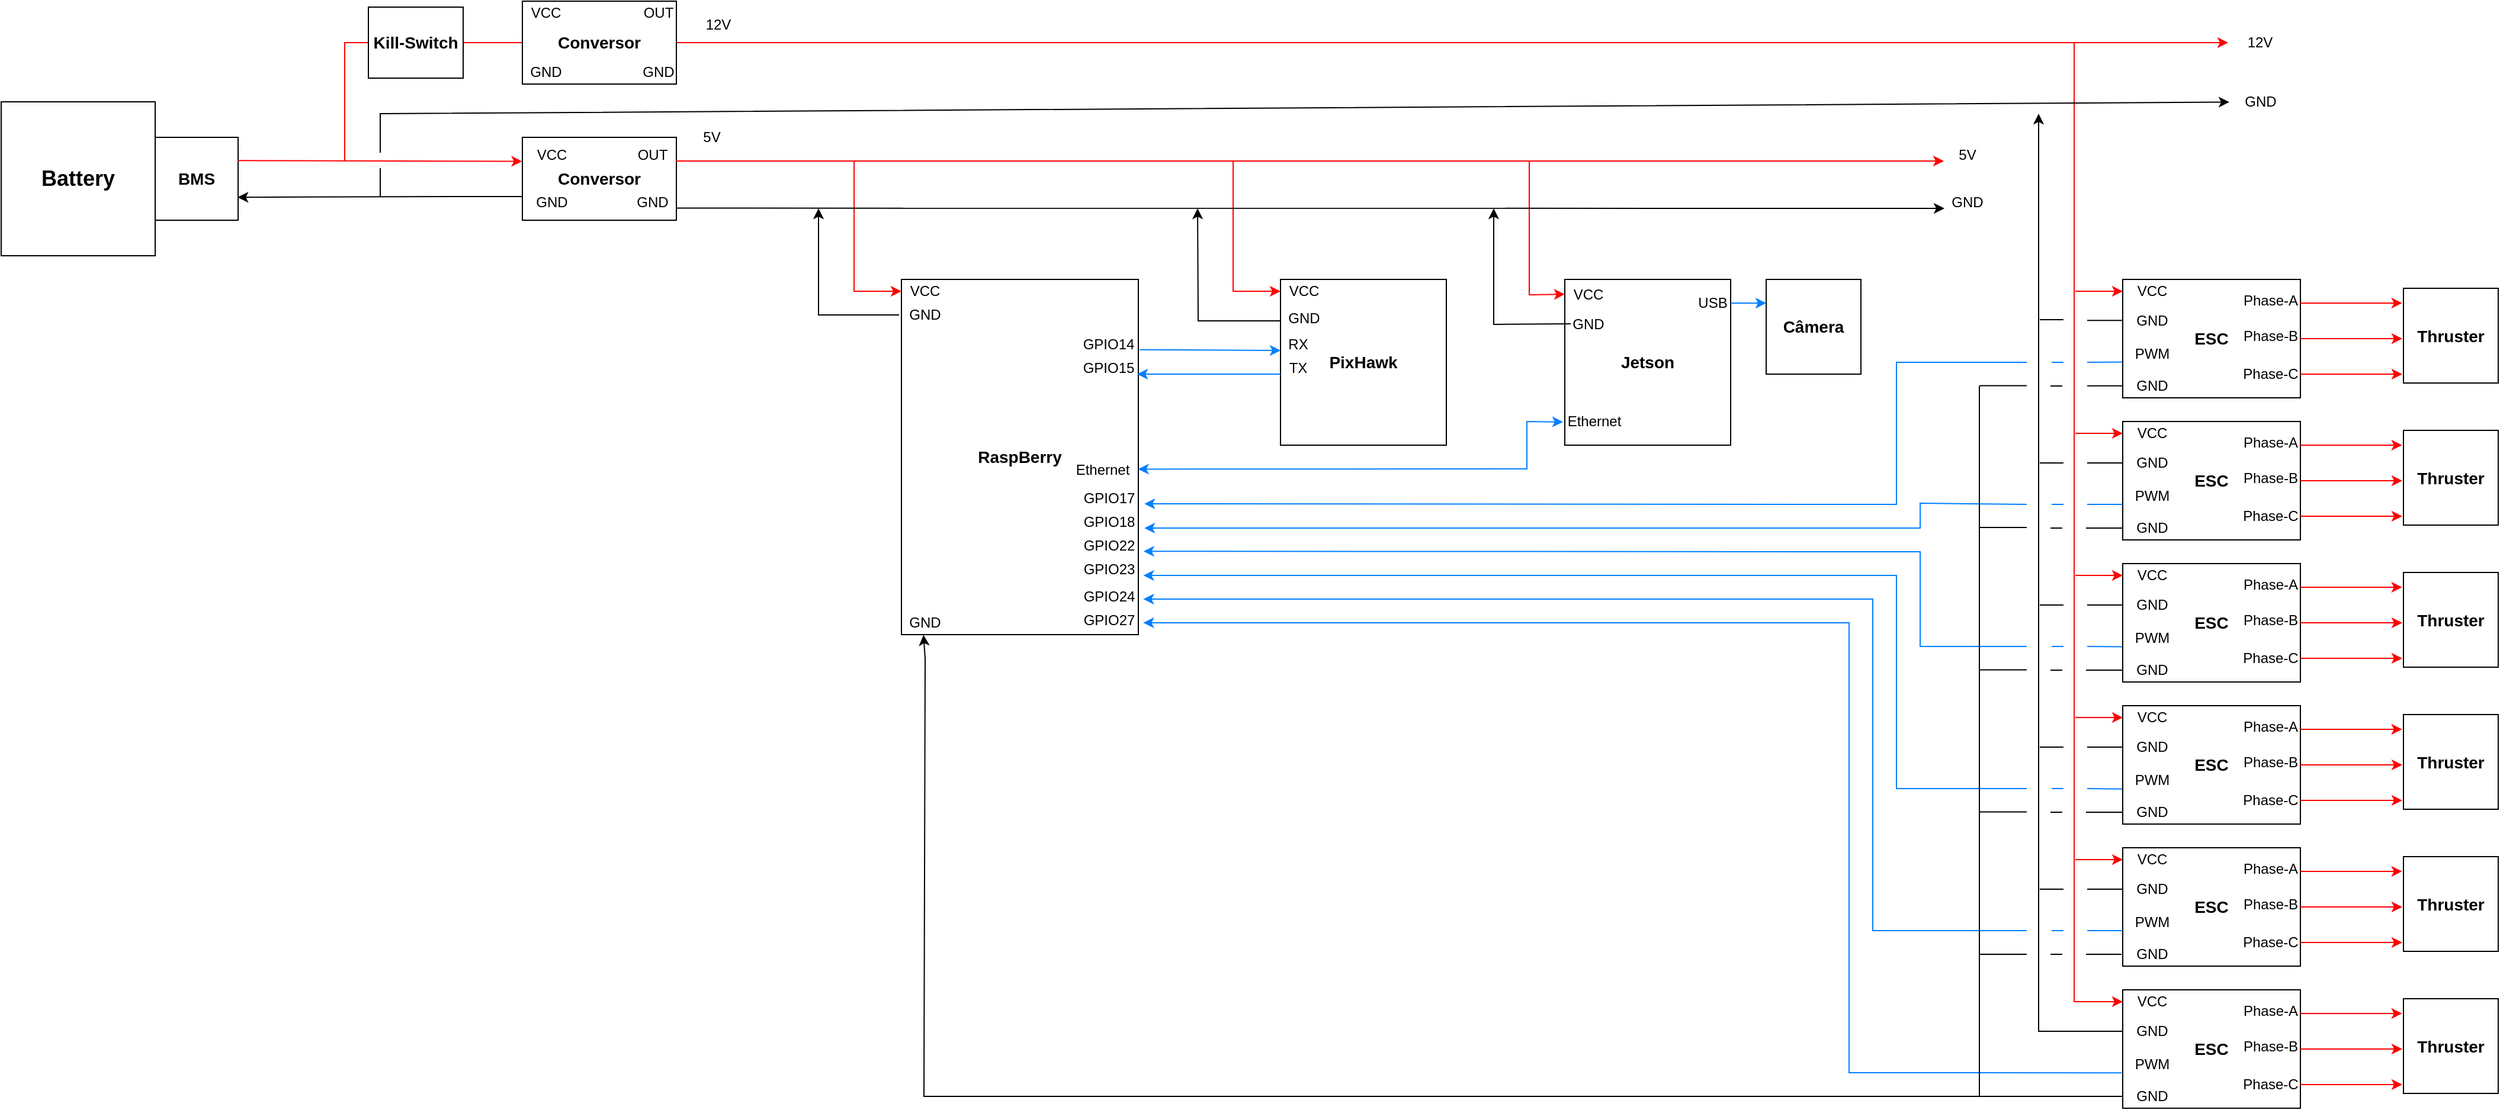 <mxfile version="24.8.6">
  <diagram name="Página-1" id="LYmqS1A7LS2Q03RN1bD8">
    <mxGraphModel dx="1831" dy="807" grid="1" gridSize="10" guides="1" tooltips="1" connect="1" arrows="1" fold="1" page="1" pageScale="1" pageWidth="827" pageHeight="1169" math="0" shadow="0">
      <root>
        <mxCell id="0" />
        <mxCell id="1" parent="0" />
        <mxCell id="K2BF5qZL_mA2AORwVQ5u-1" value="&lt;b&gt;&lt;font style=&quot;font-size: 18px;&quot;&gt;Battery&lt;/font&gt;&lt;/b&gt;" style="whiteSpace=wrap;html=1;aspect=fixed;" parent="1" vertex="1">
          <mxGeometry y="190" width="130" height="130" as="geometry" />
        </mxCell>
        <mxCell id="K2BF5qZL_mA2AORwVQ5u-2" value="&lt;b&gt;&lt;font style=&quot;font-size: 14px;&quot;&gt;BMS&lt;/font&gt;&lt;/b&gt;" style="whiteSpace=wrap;html=1;aspect=fixed;" parent="1" vertex="1">
          <mxGeometry x="130" y="220" width="70" height="70" as="geometry" />
        </mxCell>
        <mxCell id="K2BF5qZL_mA2AORwVQ5u-12" style="edgeStyle=orthogonalEdgeStyle;rounded=0;orthogonalLoop=1;jettySize=auto;html=1;exitX=0;exitY=0.75;exitDx=0;exitDy=0;entryX=0.994;entryY=0.723;entryDx=0;entryDy=0;entryPerimeter=0;" parent="1" source="K2BF5qZL_mA2AORwVQ5u-10" target="K2BF5qZL_mA2AORwVQ5u-2" edge="1">
          <mxGeometry relative="1" as="geometry">
            <Array as="points">
              <mxPoint x="440" y="270" />
              <mxPoint x="385" y="270" />
            </Array>
          </mxGeometry>
        </mxCell>
        <mxCell id="K2BF5qZL_mA2AORwVQ5u-10" value="" style="rounded=0;whiteSpace=wrap;html=1;" parent="1" vertex="1">
          <mxGeometry x="440" y="220" width="130" height="70" as="geometry" />
        </mxCell>
        <mxCell id="K2BF5qZL_mA2AORwVQ5u-13" value="VCC" style="text;html=1;align=center;verticalAlign=middle;whiteSpace=wrap;rounded=0;" parent="1" vertex="1">
          <mxGeometry x="450" y="230" width="30" height="10" as="geometry" />
        </mxCell>
        <mxCell id="K2BF5qZL_mA2AORwVQ5u-14" value="GND" style="text;html=1;align=center;verticalAlign=middle;whiteSpace=wrap;rounded=0;" parent="1" vertex="1">
          <mxGeometry x="450" y="270" width="30" height="10" as="geometry" />
        </mxCell>
        <mxCell id="K2BF5qZL_mA2AORwVQ5u-15" value="OUT" style="text;html=1;align=center;verticalAlign=middle;whiteSpace=wrap;rounded=0;" parent="1" vertex="1">
          <mxGeometry x="535" y="230" width="30" height="10" as="geometry" />
        </mxCell>
        <mxCell id="K2BF5qZL_mA2AORwVQ5u-16" value="GND" style="text;html=1;align=center;verticalAlign=middle;whiteSpace=wrap;rounded=0;" parent="1" vertex="1">
          <mxGeometry x="535" y="270" width="30" height="10" as="geometry" />
        </mxCell>
        <mxCell id="K2BF5qZL_mA2AORwVQ5u-17" value="&lt;font style=&quot;font-size: 14px;&quot;&gt;&lt;b&gt;Conversor&lt;/b&gt;&lt;/font&gt;" style="text;html=1;align=center;verticalAlign=middle;whiteSpace=wrap;rounded=0;" parent="1" vertex="1">
          <mxGeometry x="475" y="240" width="60" height="30" as="geometry" />
        </mxCell>
        <mxCell id="K2BF5qZL_mA2AORwVQ5u-21" value="&lt;b&gt;&lt;font style=&quot;font-size: 14px;&quot;&gt;RaspBerry&lt;/font&gt;&lt;/b&gt;" style="rounded=0;whiteSpace=wrap;html=1;" parent="1" vertex="1">
          <mxGeometry x="760" y="340" width="200" height="300" as="geometry" />
        </mxCell>
        <mxCell id="K2BF5qZL_mA2AORwVQ5u-22" value="VCC" style="text;html=1;align=center;verticalAlign=middle;whiteSpace=wrap;rounded=0;" parent="1" vertex="1">
          <mxGeometry x="760" y="345" width="40" height="10" as="geometry" />
        </mxCell>
        <mxCell id="K2BF5qZL_mA2AORwVQ5u-23" value="GND" style="text;html=1;align=center;verticalAlign=middle;whiteSpace=wrap;rounded=0;" parent="1" vertex="1">
          <mxGeometry x="770" y="365" width="20" height="10" as="geometry" />
        </mxCell>
        <mxCell id="K2BF5qZL_mA2AORwVQ5u-28" value="GPIO14" style="text;html=1;align=center;verticalAlign=middle;whiteSpace=wrap;rounded=0;" parent="1" vertex="1">
          <mxGeometry x="920" y="385" width="30" height="20" as="geometry" />
        </mxCell>
        <mxCell id="K2BF5qZL_mA2AORwVQ5u-29" value="GPIO15" style="text;html=1;align=center;verticalAlign=middle;whiteSpace=wrap;rounded=0;" parent="1" vertex="1">
          <mxGeometry x="920" y="405" width="30" height="20" as="geometry" />
        </mxCell>
        <mxCell id="K2BF5qZL_mA2AORwVQ5u-30" value="&lt;font style=&quot;font-size: 14px;&quot;&gt;&lt;b&gt;PixHawk&lt;/b&gt;&lt;/font&gt;" style="whiteSpace=wrap;html=1;aspect=fixed;" parent="1" vertex="1">
          <mxGeometry x="1080" y="340" width="140" height="140" as="geometry" />
        </mxCell>
        <mxCell id="K2BF5qZL_mA2AORwVQ5u-31" value="TX" style="text;html=1;align=center;verticalAlign=middle;whiteSpace=wrap;rounded=0;" parent="1" vertex="1">
          <mxGeometry x="1080" y="410" width="30" height="10" as="geometry" />
        </mxCell>
        <mxCell id="K2BF5qZL_mA2AORwVQ5u-32" value="RX" style="text;html=1;align=center;verticalAlign=middle;whiteSpace=wrap;rounded=0;" parent="1" vertex="1">
          <mxGeometry x="1080" y="390" width="30" height="10" as="geometry" />
        </mxCell>
        <mxCell id="K2BF5qZL_mA2AORwVQ5u-41" value="" style="endArrow=classic;html=1;rounded=0;entryX=0;entryY=0.5;entryDx=0;entryDy=0;strokeColor=#FF0000;" parent="1" target="K2BF5qZL_mA2AORwVQ5u-22" edge="1">
          <mxGeometry width="50" height="50" relative="1" as="geometry">
            <mxPoint x="720" y="240" as="sourcePoint" />
            <mxPoint x="760" y="300" as="targetPoint" />
            <Array as="points">
              <mxPoint x="720" y="300" />
              <mxPoint x="720" y="350" />
              <mxPoint x="740" y="350" />
            </Array>
          </mxGeometry>
        </mxCell>
        <mxCell id="K2BF5qZL_mA2AORwVQ5u-42" value="GND" style="text;html=1;align=center;verticalAlign=middle;whiteSpace=wrap;rounded=0;" parent="1" vertex="1">
          <mxGeometry x="770" y="627.5" width="20" height="5" as="geometry" />
        </mxCell>
        <mxCell id="K2BF5qZL_mA2AORwVQ5u-46" value="VCC" style="text;html=1;align=center;verticalAlign=middle;whiteSpace=wrap;rounded=0;" parent="1" vertex="1">
          <mxGeometry x="1080" y="345" width="40" height="10" as="geometry" />
        </mxCell>
        <mxCell id="K2BF5qZL_mA2AORwVQ5u-47" value="GND" style="text;html=1;align=center;verticalAlign=middle;whiteSpace=wrap;rounded=0;" parent="1" vertex="1">
          <mxGeometry x="1090" y="367.5" width="20" height="10" as="geometry" />
        </mxCell>
        <mxCell id="K2BF5qZL_mA2AORwVQ5u-49" style="edgeStyle=orthogonalEdgeStyle;rounded=0;orthogonalLoop=1;jettySize=auto;html=1;exitX=0;exitY=0.25;exitDx=0;exitDy=0;" parent="1" source="K2BF5qZL_mA2AORwVQ5u-30" edge="1">
          <mxGeometry relative="1" as="geometry">
            <mxPoint x="1010" y="280" as="targetPoint" />
          </mxGeometry>
        </mxCell>
        <mxCell id="K2BF5qZL_mA2AORwVQ5u-50" value="" style="endArrow=classic;html=1;rounded=0;entryX=0;entryY=0.5;entryDx=0;entryDy=0;strokeColor=#FF0000;" parent="1" target="K2BF5qZL_mA2AORwVQ5u-46" edge="1">
          <mxGeometry width="50" height="50" relative="1" as="geometry">
            <mxPoint x="1040" y="240" as="sourcePoint" />
            <mxPoint x="1040" y="370" as="targetPoint" />
            <Array as="points">
              <mxPoint x="1040" y="350" />
            </Array>
          </mxGeometry>
        </mxCell>
        <mxCell id="K2BF5qZL_mA2AORwVQ5u-51" value="" style="endArrow=classic;html=1;rounded=0;" parent="1" edge="1">
          <mxGeometry width="50" height="50" relative="1" as="geometry">
            <mxPoint x="758" y="370" as="sourcePoint" />
            <mxPoint x="690" y="280" as="targetPoint" />
            <Array as="points">
              <mxPoint x="690" y="370" />
            </Array>
          </mxGeometry>
        </mxCell>
        <mxCell id="K2BF5qZL_mA2AORwVQ5u-53" value="5V" style="text;html=1;align=center;verticalAlign=middle;whiteSpace=wrap;rounded=0;" parent="1" vertex="1">
          <mxGeometry x="580" y="210" width="40" height="20" as="geometry" />
        </mxCell>
        <mxCell id="K2BF5qZL_mA2AORwVQ5u-55" value="5V" style="text;html=1;align=center;verticalAlign=middle;whiteSpace=wrap;rounded=0;" parent="1" vertex="1">
          <mxGeometry x="1630" y="220" width="60" height="30" as="geometry" />
        </mxCell>
        <mxCell id="K2BF5qZL_mA2AORwVQ5u-56" value="GND" style="text;html=1;align=center;verticalAlign=middle;whiteSpace=wrap;rounded=0;" parent="1" vertex="1">
          <mxGeometry x="1630" y="260" width="60" height="30" as="geometry" />
        </mxCell>
        <mxCell id="K2BF5qZL_mA2AORwVQ5u-58" value="&lt;font style=&quot;font-size: 14px;&quot;&gt;&lt;b&gt;Jetson&lt;/b&gt;&lt;/font&gt;" style="whiteSpace=wrap;html=1;aspect=fixed;" parent="1" vertex="1">
          <mxGeometry x="1320" y="340" width="140" height="140" as="geometry" />
        </mxCell>
        <mxCell id="K2BF5qZL_mA2AORwVQ5u-61" value="VCC" style="text;html=1;align=center;verticalAlign=middle;whiteSpace=wrap;rounded=0;" parent="1" vertex="1">
          <mxGeometry x="1320" y="342.5" width="40" height="20" as="geometry" />
        </mxCell>
        <mxCell id="K2BF5qZL_mA2AORwVQ5u-64" value="GND" style="text;html=1;align=center;verticalAlign=middle;whiteSpace=wrap;rounded=0;" parent="1" vertex="1">
          <mxGeometry x="1325" y="367.5" width="30" height="20" as="geometry" />
        </mxCell>
        <mxCell id="K2BF5qZL_mA2AORwVQ5u-68" value="&lt;b&gt;&lt;font style=&quot;font-size: 14px;&quot;&gt;Câmera&lt;/font&gt;&lt;/b&gt;" style="whiteSpace=wrap;html=1;aspect=fixed;" parent="1" vertex="1">
          <mxGeometry x="1490" y="340" width="80" height="80" as="geometry" />
        </mxCell>
        <mxCell id="K2BF5qZL_mA2AORwVQ5u-71" style="edgeStyle=orthogonalEdgeStyle;rounded=0;orthogonalLoop=1;jettySize=auto;html=1;exitX=1;exitY=0.5;exitDx=0;exitDy=0;strokeColor=#007FFF;" parent="1" source="K2BF5qZL_mA2AORwVQ5u-69" edge="1">
          <mxGeometry relative="1" as="geometry">
            <mxPoint x="1490" y="360" as="targetPoint" />
          </mxGeometry>
        </mxCell>
        <mxCell id="K2BF5qZL_mA2AORwVQ5u-69" value="USB" style="text;html=1;align=center;verticalAlign=middle;whiteSpace=wrap;rounded=0;" parent="1" vertex="1">
          <mxGeometry x="1430" y="350" width="30" height="20" as="geometry" />
        </mxCell>
        <mxCell id="K2BF5qZL_mA2AORwVQ5u-80" value="" style="endArrow=classic;html=1;rounded=0;exitX=0;exitY=0.5;exitDx=0;exitDy=0;" parent="1" source="K2BF5qZL_mA2AORwVQ5u-64" edge="1">
          <mxGeometry width="50" height="50" relative="1" as="geometry">
            <mxPoint x="1080" y="460" as="sourcePoint" />
            <mxPoint x="1260" y="280" as="targetPoint" />
            <Array as="points">
              <mxPoint x="1260" y="378" />
              <mxPoint x="1260" y="330" />
            </Array>
          </mxGeometry>
        </mxCell>
        <mxCell id="K2BF5qZL_mA2AORwVQ5u-82" value="" style="endArrow=classic;html=1;rounded=0;entryX=0;entryY=0.5;entryDx=0;entryDy=0;strokeColor=#FF0000;" parent="1" target="K2BF5qZL_mA2AORwVQ5u-61" edge="1">
          <mxGeometry width="50" height="50" relative="1" as="geometry">
            <mxPoint x="1290" y="240" as="sourcePoint" />
            <mxPoint x="1130" y="410" as="targetPoint" />
            <Array as="points">
              <mxPoint x="1290" y="353" />
            </Array>
          </mxGeometry>
        </mxCell>
        <mxCell id="K2BF5qZL_mA2AORwVQ5u-84" value="Ethernet" style="text;html=1;align=center;verticalAlign=middle;whiteSpace=wrap;rounded=0;" parent="1" vertex="1">
          <mxGeometry x="910" y="490" width="40" height="22.5" as="geometry" />
        </mxCell>
        <mxCell id="K2BF5qZL_mA2AORwVQ5u-85" value="Ethernet" style="text;html=1;align=center;verticalAlign=middle;whiteSpace=wrap;rounded=0;" parent="1" vertex="1">
          <mxGeometry x="1330" y="450" width="30" height="20" as="geometry" />
        </mxCell>
        <mxCell id="K2BF5qZL_mA2AORwVQ5u-87" value="" style="endArrow=classic;startArrow=classic;html=1;rounded=0;exitX=0.999;exitY=0.534;exitDx=0;exitDy=0;exitPerimeter=0;entryX=-0.011;entryY=0.86;entryDx=0;entryDy=0;entryPerimeter=0;strokeColor=#007FFF;" parent="1" source="K2BF5qZL_mA2AORwVQ5u-21" target="K2BF5qZL_mA2AORwVQ5u-58" edge="1">
          <mxGeometry width="50" height="50" relative="1" as="geometry">
            <mxPoint x="960.0" y="523.27" as="sourcePoint" />
            <mxPoint x="1315.34" y="396.73" as="targetPoint" />
            <Array as="points">
              <mxPoint x="1288" y="500" />
              <mxPoint x="1288" y="460" />
            </Array>
          </mxGeometry>
        </mxCell>
        <mxCell id="K2BF5qZL_mA2AORwVQ5u-94" value="&lt;b&gt;&lt;font style=&quot;font-size: 14px;&quot;&gt;ESC&lt;/font&gt;&lt;/b&gt;" style="rounded=0;whiteSpace=wrap;html=1;" parent="1" vertex="1">
          <mxGeometry x="1791" y="340" width="150" height="100" as="geometry" />
        </mxCell>
        <mxCell id="K2BF5qZL_mA2AORwVQ5u-95" value="VCC" style="text;html=1;align=center;verticalAlign=middle;whiteSpace=wrap;rounded=0;" parent="1" vertex="1">
          <mxGeometry x="1791" y="340" width="50" height="20" as="geometry" />
        </mxCell>
        <mxCell id="K2BF5qZL_mA2AORwVQ5u-96" value="GND" style="text;html=1;align=center;verticalAlign=middle;whiteSpace=wrap;rounded=0;" parent="1" vertex="1">
          <mxGeometry x="1791" y="365" width="50" height="20" as="geometry" />
        </mxCell>
        <mxCell id="K2BF5qZL_mA2AORwVQ5u-97" value="PWM" style="text;html=1;align=center;verticalAlign=middle;whiteSpace=wrap;rounded=0;" parent="1" vertex="1">
          <mxGeometry x="1791" y="392.5" width="50" height="20" as="geometry" />
        </mxCell>
        <mxCell id="K2BF5qZL_mA2AORwVQ5u-98" value="GND" style="text;html=1;align=center;verticalAlign=middle;whiteSpace=wrap;rounded=0;" parent="1" vertex="1">
          <mxGeometry x="1791" y="420" width="50" height="20" as="geometry" />
        </mxCell>
        <mxCell id="K2BF5qZL_mA2AORwVQ5u-103" value="Phase-A" style="text;html=1;align=center;verticalAlign=middle;whiteSpace=wrap;rounded=0;" parent="1" vertex="1">
          <mxGeometry x="1891" y="352.5" width="50" height="10" as="geometry" />
        </mxCell>
        <mxCell id="K2BF5qZL_mA2AORwVQ5u-104" value="Phase-B" style="text;html=1;align=center;verticalAlign=middle;whiteSpace=wrap;rounded=0;" parent="1" vertex="1">
          <mxGeometry x="1891" y="382.5" width="50" height="10" as="geometry" />
        </mxCell>
        <mxCell id="K2BF5qZL_mA2AORwVQ5u-105" value="Phase-C" style="text;html=1;align=center;verticalAlign=middle;whiteSpace=wrap;rounded=0;" parent="1" vertex="1">
          <mxGeometry x="1887" y="412.5" width="58" height="15" as="geometry" />
        </mxCell>
        <mxCell id="K2BF5qZL_mA2AORwVQ5u-114" value="&lt;b&gt;&lt;font style=&quot;font-size: 14px;&quot;&gt;ESC&lt;/font&gt;&lt;/b&gt;" style="rounded=0;whiteSpace=wrap;html=1;" parent="1" vertex="1">
          <mxGeometry x="1791" y="460" width="150" height="100" as="geometry" />
        </mxCell>
        <mxCell id="K2BF5qZL_mA2AORwVQ5u-115" value="VCC" style="text;html=1;align=center;verticalAlign=middle;whiteSpace=wrap;rounded=0;" parent="1" vertex="1">
          <mxGeometry x="1791" y="460" width="50" height="20" as="geometry" />
        </mxCell>
        <mxCell id="K2BF5qZL_mA2AORwVQ5u-116" value="GND" style="text;html=1;align=center;verticalAlign=middle;whiteSpace=wrap;rounded=0;" parent="1" vertex="1">
          <mxGeometry x="1791" y="485" width="50" height="20" as="geometry" />
        </mxCell>
        <mxCell id="K2BF5qZL_mA2AORwVQ5u-117" value="PWM" style="text;html=1;align=center;verticalAlign=middle;whiteSpace=wrap;rounded=0;" parent="1" vertex="1">
          <mxGeometry x="1791" y="512.5" width="50" height="20" as="geometry" />
        </mxCell>
        <mxCell id="K2BF5qZL_mA2AORwVQ5u-118" value="GND" style="text;html=1;align=center;verticalAlign=middle;whiteSpace=wrap;rounded=0;" parent="1" vertex="1">
          <mxGeometry x="1791" y="540" width="50" height="20" as="geometry" />
        </mxCell>
        <mxCell id="K2BF5qZL_mA2AORwVQ5u-119" value="Phase-A" style="text;html=1;align=center;verticalAlign=middle;whiteSpace=wrap;rounded=0;" parent="1" vertex="1">
          <mxGeometry x="1891" y="472.5" width="50" height="10" as="geometry" />
        </mxCell>
        <mxCell id="K2BF5qZL_mA2AORwVQ5u-120" value="Phase-B" style="text;html=1;align=center;verticalAlign=middle;whiteSpace=wrap;rounded=0;" parent="1" vertex="1">
          <mxGeometry x="1891" y="502.5" width="50" height="10" as="geometry" />
        </mxCell>
        <mxCell id="K2BF5qZL_mA2AORwVQ5u-121" value="Phase-C" style="text;html=1;align=center;verticalAlign=middle;whiteSpace=wrap;rounded=0;" parent="1" vertex="1">
          <mxGeometry x="1887" y="532.5" width="58" height="15" as="geometry" />
        </mxCell>
        <mxCell id="K2BF5qZL_mA2AORwVQ5u-123" value="&lt;b&gt;&lt;font style=&quot;font-size: 14px;&quot;&gt;ESC&lt;/font&gt;&lt;/b&gt;" style="rounded=0;whiteSpace=wrap;html=1;" parent="1" vertex="1">
          <mxGeometry x="1791" y="580" width="150" height="100" as="geometry" />
        </mxCell>
        <mxCell id="K2BF5qZL_mA2AORwVQ5u-124" value="VCC" style="text;html=1;align=center;verticalAlign=middle;whiteSpace=wrap;rounded=0;" parent="1" vertex="1">
          <mxGeometry x="1791" y="580" width="50" height="20" as="geometry" />
        </mxCell>
        <mxCell id="K2BF5qZL_mA2AORwVQ5u-125" value="GND" style="text;html=1;align=center;verticalAlign=middle;whiteSpace=wrap;rounded=0;" parent="1" vertex="1">
          <mxGeometry x="1791" y="605" width="50" height="20" as="geometry" />
        </mxCell>
        <mxCell id="K2BF5qZL_mA2AORwVQ5u-126" value="PWM" style="text;html=1;align=center;verticalAlign=middle;whiteSpace=wrap;rounded=0;" parent="1" vertex="1">
          <mxGeometry x="1791" y="632.5" width="50" height="20" as="geometry" />
        </mxCell>
        <mxCell id="K2BF5qZL_mA2AORwVQ5u-127" value="GND" style="text;html=1;align=center;verticalAlign=middle;whiteSpace=wrap;rounded=0;" parent="1" vertex="1">
          <mxGeometry x="1791" y="660" width="50" height="20" as="geometry" />
        </mxCell>
        <mxCell id="K2BF5qZL_mA2AORwVQ5u-128" value="Phase-A" style="text;html=1;align=center;verticalAlign=middle;whiteSpace=wrap;rounded=0;" parent="1" vertex="1">
          <mxGeometry x="1891" y="592.5" width="50" height="10" as="geometry" />
        </mxCell>
        <mxCell id="K2BF5qZL_mA2AORwVQ5u-129" value="Phase-B" style="text;html=1;align=center;verticalAlign=middle;whiteSpace=wrap;rounded=0;" parent="1" vertex="1">
          <mxGeometry x="1891" y="622.5" width="50" height="10" as="geometry" />
        </mxCell>
        <mxCell id="K2BF5qZL_mA2AORwVQ5u-130" value="Phase-C" style="text;html=1;align=center;verticalAlign=middle;whiteSpace=wrap;rounded=0;" parent="1" vertex="1">
          <mxGeometry x="1887" y="652.5" width="58" height="15" as="geometry" />
        </mxCell>
        <mxCell id="K2BF5qZL_mA2AORwVQ5u-131" value="&lt;b&gt;&lt;font style=&quot;font-size: 14px;&quot;&gt;ESC&lt;/font&gt;&lt;/b&gt;" style="rounded=0;whiteSpace=wrap;html=1;" parent="1" vertex="1">
          <mxGeometry x="1791" y="700" width="150" height="100" as="geometry" />
        </mxCell>
        <mxCell id="K2BF5qZL_mA2AORwVQ5u-132" value="VCC" style="text;html=1;align=center;verticalAlign=middle;whiteSpace=wrap;rounded=0;" parent="1" vertex="1">
          <mxGeometry x="1791" y="700" width="50" height="20" as="geometry" />
        </mxCell>
        <mxCell id="K2BF5qZL_mA2AORwVQ5u-133" value="GND" style="text;html=1;align=center;verticalAlign=middle;whiteSpace=wrap;rounded=0;" parent="1" vertex="1">
          <mxGeometry x="1791" y="725" width="50" height="20" as="geometry" />
        </mxCell>
        <mxCell id="K2BF5qZL_mA2AORwVQ5u-134" value="PWM" style="text;html=1;align=center;verticalAlign=middle;whiteSpace=wrap;rounded=0;" parent="1" vertex="1">
          <mxGeometry x="1791" y="752.5" width="50" height="20" as="geometry" />
        </mxCell>
        <mxCell id="K2BF5qZL_mA2AORwVQ5u-135" value="GND" style="text;html=1;align=center;verticalAlign=middle;whiteSpace=wrap;rounded=0;" parent="1" vertex="1">
          <mxGeometry x="1791" y="780" width="50" height="20" as="geometry" />
        </mxCell>
        <mxCell id="K2BF5qZL_mA2AORwVQ5u-136" value="Phase-A" style="text;html=1;align=center;verticalAlign=middle;whiteSpace=wrap;rounded=0;" parent="1" vertex="1">
          <mxGeometry x="1891" y="712.5" width="50" height="10" as="geometry" />
        </mxCell>
        <mxCell id="K2BF5qZL_mA2AORwVQ5u-137" value="Phase-B" style="text;html=1;align=center;verticalAlign=middle;whiteSpace=wrap;rounded=0;" parent="1" vertex="1">
          <mxGeometry x="1891" y="742.5" width="50" height="10" as="geometry" />
        </mxCell>
        <mxCell id="K2BF5qZL_mA2AORwVQ5u-138" value="Phase-C" style="text;html=1;align=center;verticalAlign=middle;whiteSpace=wrap;rounded=0;" parent="1" vertex="1">
          <mxGeometry x="1887" y="772.5" width="58" height="15" as="geometry" />
        </mxCell>
        <mxCell id="K2BF5qZL_mA2AORwVQ5u-139" value="&lt;b&gt;&lt;font style=&quot;font-size: 14px;&quot;&gt;ESC&lt;/font&gt;&lt;/b&gt;" style="rounded=0;whiteSpace=wrap;html=1;" parent="1" vertex="1">
          <mxGeometry x="1791" y="820" width="150" height="100" as="geometry" />
        </mxCell>
        <mxCell id="K2BF5qZL_mA2AORwVQ5u-140" value="VCC" style="text;html=1;align=center;verticalAlign=middle;whiteSpace=wrap;rounded=0;" parent="1" vertex="1">
          <mxGeometry x="1791" y="820" width="50" height="20" as="geometry" />
        </mxCell>
        <mxCell id="K2BF5qZL_mA2AORwVQ5u-141" value="GND" style="text;html=1;align=center;verticalAlign=middle;whiteSpace=wrap;rounded=0;" parent="1" vertex="1">
          <mxGeometry x="1791" y="845" width="50" height="20" as="geometry" />
        </mxCell>
        <mxCell id="K2BF5qZL_mA2AORwVQ5u-142" value="PWM" style="text;html=1;align=center;verticalAlign=middle;whiteSpace=wrap;rounded=0;" parent="1" vertex="1">
          <mxGeometry x="1791" y="872.5" width="50" height="20" as="geometry" />
        </mxCell>
        <mxCell id="K2BF5qZL_mA2AORwVQ5u-143" value="GND" style="text;html=1;align=center;verticalAlign=middle;whiteSpace=wrap;rounded=0;" parent="1" vertex="1">
          <mxGeometry x="1791" y="900" width="50" height="20" as="geometry" />
        </mxCell>
        <mxCell id="K2BF5qZL_mA2AORwVQ5u-144" value="Phase-A" style="text;html=1;align=center;verticalAlign=middle;whiteSpace=wrap;rounded=0;" parent="1" vertex="1">
          <mxGeometry x="1891" y="832.5" width="50" height="10" as="geometry" />
        </mxCell>
        <mxCell id="K2BF5qZL_mA2AORwVQ5u-145" value="Phase-B" style="text;html=1;align=center;verticalAlign=middle;whiteSpace=wrap;rounded=0;" parent="1" vertex="1">
          <mxGeometry x="1891" y="862.5" width="50" height="10" as="geometry" />
        </mxCell>
        <mxCell id="K2BF5qZL_mA2AORwVQ5u-146" value="Phase-C" style="text;html=1;align=center;verticalAlign=middle;whiteSpace=wrap;rounded=0;" parent="1" vertex="1">
          <mxGeometry x="1887" y="892.5" width="58" height="15" as="geometry" />
        </mxCell>
        <mxCell id="K2BF5qZL_mA2AORwVQ5u-147" value="&lt;b&gt;&lt;font style=&quot;font-size: 14px;&quot;&gt;ESC&lt;/font&gt;&lt;/b&gt;" style="rounded=0;whiteSpace=wrap;html=1;" parent="1" vertex="1">
          <mxGeometry x="1791" y="940" width="150" height="100" as="geometry" />
        </mxCell>
        <mxCell id="K2BF5qZL_mA2AORwVQ5u-148" value="VCC" style="text;html=1;align=center;verticalAlign=middle;whiteSpace=wrap;rounded=0;" parent="1" vertex="1">
          <mxGeometry x="1791" y="940" width="50" height="20" as="geometry" />
        </mxCell>
        <mxCell id="K2BF5qZL_mA2AORwVQ5u-149" value="GND" style="text;html=1;align=center;verticalAlign=middle;whiteSpace=wrap;rounded=0;" parent="1" vertex="1">
          <mxGeometry x="1791" y="965" width="50" height="20" as="geometry" />
        </mxCell>
        <mxCell id="K2BF5qZL_mA2AORwVQ5u-150" value="PWM" style="text;html=1;align=center;verticalAlign=middle;whiteSpace=wrap;rounded=0;" parent="1" vertex="1">
          <mxGeometry x="1791" y="992.5" width="50" height="20" as="geometry" />
        </mxCell>
        <mxCell id="K2BF5qZL_mA2AORwVQ5u-151" value="GND" style="text;html=1;align=center;verticalAlign=middle;whiteSpace=wrap;rounded=0;" parent="1" vertex="1">
          <mxGeometry x="1791" y="1020" width="50" height="20" as="geometry" />
        </mxCell>
        <mxCell id="K2BF5qZL_mA2AORwVQ5u-152" value="Phase-A" style="text;html=1;align=center;verticalAlign=middle;whiteSpace=wrap;rounded=0;" parent="1" vertex="1">
          <mxGeometry x="1891" y="952.5" width="50" height="10" as="geometry" />
        </mxCell>
        <mxCell id="K2BF5qZL_mA2AORwVQ5u-153" value="Phase-B" style="text;html=1;align=center;verticalAlign=middle;whiteSpace=wrap;rounded=0;" parent="1" vertex="1">
          <mxGeometry x="1891" y="982.5" width="50" height="10" as="geometry" />
        </mxCell>
        <mxCell id="K2BF5qZL_mA2AORwVQ5u-154" value="Phase-C" style="text;html=1;align=center;verticalAlign=middle;whiteSpace=wrap;rounded=0;" parent="1" vertex="1">
          <mxGeometry x="1887" y="1012.5" width="58" height="15" as="geometry" />
        </mxCell>
        <mxCell id="K2BF5qZL_mA2AORwVQ5u-158" value="" style="endArrow=classic;html=1;rounded=0;entryX=0;entryY=0.5;entryDx=0;entryDy=0;strokeColor=#FF0000;" parent="1" target="K2BF5qZL_mA2AORwVQ5u-148" edge="1">
          <mxGeometry width="50" height="50" relative="1" as="geometry">
            <mxPoint x="1750" y="140" as="sourcePoint" />
            <mxPoint x="1770" y="870" as="targetPoint" />
            <Array as="points">
              <mxPoint x="1750" y="950" />
            </Array>
          </mxGeometry>
        </mxCell>
        <mxCell id="K2BF5qZL_mA2AORwVQ5u-161" value="" style="endArrow=classic;html=1;rounded=0;exitX=0;exitY=0.5;exitDx=0;exitDy=0;" parent="1" source="K2BF5qZL_mA2AORwVQ5u-149" edge="1">
          <mxGeometry width="50" height="50" relative="1" as="geometry">
            <mxPoint x="1690" y="410" as="sourcePoint" />
            <mxPoint x="1720" y="200" as="targetPoint" />
            <Array as="points">
              <mxPoint x="1720" y="975" />
            </Array>
          </mxGeometry>
        </mxCell>
        <mxCell id="K2BF5qZL_mA2AORwVQ5u-163" value="" style="endArrow=classic;html=1;rounded=0;entryX=0;entryY=0.5;entryDx=0;entryDy=0;strokeColor=#FF0000;" parent="1" target="K2BF5qZL_mA2AORwVQ5u-95" edge="1">
          <mxGeometry width="50" height="50" relative="1" as="geometry">
            <mxPoint x="1751" y="350" as="sourcePoint" />
            <mxPoint x="1811" y="450" as="targetPoint" />
          </mxGeometry>
        </mxCell>
        <mxCell id="K2BF5qZL_mA2AORwVQ5u-164" value="" style="endArrow=classic;html=1;rounded=0;entryX=0;entryY=0.5;entryDx=0;entryDy=0;strokeColor=#FF0000;" parent="1" target="K2BF5qZL_mA2AORwVQ5u-115" edge="1">
          <mxGeometry width="50" height="50" relative="1" as="geometry">
            <mxPoint x="1751" y="470" as="sourcePoint" />
            <mxPoint x="1811" y="450" as="targetPoint" />
          </mxGeometry>
        </mxCell>
        <mxCell id="K2BF5qZL_mA2AORwVQ5u-165" value="" style="endArrow=classic;html=1;rounded=0;entryX=0;entryY=0.5;entryDx=0;entryDy=0;strokeColor=#FF0000;" parent="1" target="K2BF5qZL_mA2AORwVQ5u-124" edge="1">
          <mxGeometry width="50" height="50" relative="1" as="geometry">
            <mxPoint x="1751" y="590" as="sourcePoint" />
            <mxPoint x="1811" y="450" as="targetPoint" />
          </mxGeometry>
        </mxCell>
        <mxCell id="K2BF5qZL_mA2AORwVQ5u-166" value="" style="endArrow=classic;html=1;rounded=0;entryX=0;entryY=0.5;entryDx=0;entryDy=0;strokeColor=#FF0000;" parent="1" target="K2BF5qZL_mA2AORwVQ5u-132" edge="1">
          <mxGeometry width="50" height="50" relative="1" as="geometry">
            <mxPoint x="1751" y="710" as="sourcePoint" />
            <mxPoint x="1811" y="730" as="targetPoint" />
          </mxGeometry>
        </mxCell>
        <mxCell id="K2BF5qZL_mA2AORwVQ5u-167" value="" style="endArrow=classic;html=1;rounded=0;entryX=0;entryY=0.5;entryDx=0;entryDy=0;strokeColor=#FF0000;" parent="1" target="K2BF5qZL_mA2AORwVQ5u-140" edge="1">
          <mxGeometry width="50" height="50" relative="1" as="geometry">
            <mxPoint x="1751" y="830" as="sourcePoint" />
            <mxPoint x="1811" y="730" as="targetPoint" />
          </mxGeometry>
        </mxCell>
        <mxCell id="K2BF5qZL_mA2AORwVQ5u-168" value="" style="endArrow=none;html=1;rounded=0;exitX=0;exitY=0.5;exitDx=0;exitDy=0;" parent="1" edge="1">
          <mxGeometry width="50" height="50" relative="1" as="geometry">
            <mxPoint x="1791" y="855.04" as="sourcePoint" />
            <mxPoint x="1761" y="855.04" as="targetPoint" />
          </mxGeometry>
        </mxCell>
        <mxCell id="K2BF5qZL_mA2AORwVQ5u-169" value="" style="endArrow=none;html=1;rounded=0;" parent="1" edge="1">
          <mxGeometry width="50" height="50" relative="1" as="geometry">
            <mxPoint x="1741" y="855" as="sourcePoint" />
            <mxPoint x="1721" y="855.04" as="targetPoint" />
          </mxGeometry>
        </mxCell>
        <mxCell id="K2BF5qZL_mA2AORwVQ5u-185" value="" style="endArrow=none;html=1;rounded=0;exitX=0;exitY=0.5;exitDx=0;exitDy=0;" parent="1" edge="1">
          <mxGeometry width="50" height="50" relative="1" as="geometry">
            <mxPoint x="1791" y="735.04" as="sourcePoint" />
            <mxPoint x="1761" y="735.04" as="targetPoint" />
          </mxGeometry>
        </mxCell>
        <mxCell id="K2BF5qZL_mA2AORwVQ5u-186" value="" style="endArrow=none;html=1;rounded=0;" parent="1" edge="1">
          <mxGeometry width="50" height="50" relative="1" as="geometry">
            <mxPoint x="1741" y="735" as="sourcePoint" />
            <mxPoint x="1721" y="735.04" as="targetPoint" />
          </mxGeometry>
        </mxCell>
        <mxCell id="K2BF5qZL_mA2AORwVQ5u-187" value="" style="endArrow=none;html=1;rounded=0;exitX=0;exitY=0.5;exitDx=0;exitDy=0;" parent="1" edge="1">
          <mxGeometry width="50" height="50" relative="1" as="geometry">
            <mxPoint x="1791" y="615.04" as="sourcePoint" />
            <mxPoint x="1761" y="615.04" as="targetPoint" />
          </mxGeometry>
        </mxCell>
        <mxCell id="K2BF5qZL_mA2AORwVQ5u-188" value="" style="endArrow=none;html=1;rounded=0;" parent="1" edge="1">
          <mxGeometry width="50" height="50" relative="1" as="geometry">
            <mxPoint x="1741" y="615" as="sourcePoint" />
            <mxPoint x="1721" y="615.04" as="targetPoint" />
          </mxGeometry>
        </mxCell>
        <mxCell id="K2BF5qZL_mA2AORwVQ5u-189" value="" style="endArrow=none;html=1;rounded=0;exitX=0;exitY=0.5;exitDx=0;exitDy=0;" parent="1" edge="1">
          <mxGeometry width="50" height="50" relative="1" as="geometry">
            <mxPoint x="1791" y="495.04" as="sourcePoint" />
            <mxPoint x="1761" y="495.04" as="targetPoint" />
          </mxGeometry>
        </mxCell>
        <mxCell id="K2BF5qZL_mA2AORwVQ5u-190" value="" style="endArrow=none;html=1;rounded=0;" parent="1" edge="1">
          <mxGeometry width="50" height="50" relative="1" as="geometry">
            <mxPoint x="1741" y="495" as="sourcePoint" />
            <mxPoint x="1721" y="495.04" as="targetPoint" />
          </mxGeometry>
        </mxCell>
        <mxCell id="K2BF5qZL_mA2AORwVQ5u-191" value="" style="endArrow=none;html=1;rounded=0;exitX=0;exitY=0.5;exitDx=0;exitDy=0;" parent="1" edge="1">
          <mxGeometry width="50" height="50" relative="1" as="geometry">
            <mxPoint x="1791" y="374.61" as="sourcePoint" />
            <mxPoint x="1761" y="374.61" as="targetPoint" />
          </mxGeometry>
        </mxCell>
        <mxCell id="K2BF5qZL_mA2AORwVQ5u-192" value="" style="endArrow=none;html=1;rounded=0;" parent="1" edge="1">
          <mxGeometry width="50" height="50" relative="1" as="geometry">
            <mxPoint x="1741" y="374" as="sourcePoint" />
            <mxPoint x="1721" y="374" as="targetPoint" />
          </mxGeometry>
        </mxCell>
        <mxCell id="K2BF5qZL_mA2AORwVQ5u-194" value="" style="endArrow=classic;html=1;rounded=0;strokeColor=#FF0000;" parent="1" edge="1">
          <mxGeometry width="50" height="50" relative="1" as="geometry">
            <mxPoint x="290" y="240" as="sourcePoint" />
            <mxPoint x="1880" y="140" as="targetPoint" />
            <Array as="points">
              <mxPoint x="290" y="140" />
            </Array>
          </mxGeometry>
        </mxCell>
        <mxCell id="K2BF5qZL_mA2AORwVQ5u-196" value="12V" style="text;html=1;align=center;verticalAlign=middle;whiteSpace=wrap;rounded=0;" parent="1" vertex="1">
          <mxGeometry x="1887" y="130" width="40" height="20" as="geometry" />
        </mxCell>
        <mxCell id="K2BF5qZL_mA2AORwVQ5u-197" value="" style="endArrow=classic;html=1;rounded=0;fillColor=#FF0000;entryX=-0.019;entryY=0.507;entryDx=0;entryDy=0;entryPerimeter=0;" parent="1" edge="1" target="HZWEALRkoynHie87wn8H-5">
          <mxGeometry width="50" height="50" relative="1" as="geometry">
            <mxPoint x="320" y="270" as="sourcePoint" />
            <mxPoint x="1899.55" y="185.86" as="targetPoint" />
            <Array as="points">
              <mxPoint x="320" y="200" />
            </Array>
          </mxGeometry>
        </mxCell>
        <mxCell id="HZWEALRkoynHie87wn8H-20" value="&amp;nbsp;" style="edgeLabel;html=1;align=center;verticalAlign=middle;resizable=0;points=[];" parent="K2BF5qZL_mA2AORwVQ5u-197" vertex="1" connectable="0">
          <mxGeometry x="-0.962" y="1" relative="1" as="geometry">
            <mxPoint as="offset" />
          </mxGeometry>
        </mxCell>
        <mxCell id="HZWEALRkoynHie87wn8H-4" value="" style="endArrow=classic;html=1;rounded=0;exitX=0.997;exitY=0.286;exitDx=0;exitDy=0;exitPerimeter=0;strokeColor=#FF0000;" parent="1" source="K2BF5qZL_mA2AORwVQ5u-10" edge="1">
          <mxGeometry width="50" height="50" relative="1" as="geometry">
            <mxPoint x="1010" y="220" as="sourcePoint" />
            <mxPoint x="1640" y="240" as="targetPoint" />
          </mxGeometry>
        </mxCell>
        <mxCell id="HZWEALRkoynHie87wn8H-5" value="GND" style="text;html=1;align=center;verticalAlign=middle;resizable=0;points=[];autosize=1;strokeColor=none;fillColor=none;" parent="1" vertex="1">
          <mxGeometry x="1882" y="175" width="50" height="30" as="geometry" />
        </mxCell>
        <mxCell id="HZWEALRkoynHie87wn8H-8" value="GPIO17" style="text;html=1;align=center;verticalAlign=middle;resizable=0;points=[];autosize=1;strokeColor=none;fillColor=none;" parent="1" vertex="1">
          <mxGeometry x="900" y="510" width="70" height="30" as="geometry" />
        </mxCell>
        <mxCell id="HZWEALRkoynHie87wn8H-9" value="GPIO18" style="text;html=1;align=center;verticalAlign=middle;resizable=0;points=[];autosize=1;strokeColor=none;fillColor=none;" parent="1" vertex="1">
          <mxGeometry x="900" y="530" width="70" height="30" as="geometry" />
        </mxCell>
        <mxCell id="HZWEALRkoynHie87wn8H-10" value="GPIO22" style="text;html=1;align=center;verticalAlign=middle;resizable=0;points=[];autosize=1;strokeColor=none;fillColor=none;" parent="1" vertex="1">
          <mxGeometry x="900" y="550" width="70" height="30" as="geometry" />
        </mxCell>
        <mxCell id="HZWEALRkoynHie87wn8H-11" value="GPIO23" style="text;html=1;align=center;verticalAlign=middle;resizable=0;points=[];autosize=1;strokeColor=none;fillColor=none;" parent="1" vertex="1">
          <mxGeometry x="900" y="570" width="70" height="30" as="geometry" />
        </mxCell>
        <mxCell id="HZWEALRkoynHie87wn8H-12" value="GPIO24" style="text;html=1;align=center;verticalAlign=middle;resizable=0;points=[];autosize=1;strokeColor=none;fillColor=none;" parent="1" vertex="1">
          <mxGeometry x="900" y="592.5" width="70" height="30" as="geometry" />
        </mxCell>
        <mxCell id="HZWEALRkoynHie87wn8H-13" value="GPIO27" style="text;html=1;align=center;verticalAlign=middle;resizable=0;points=[];autosize=1;strokeColor=none;fillColor=none;" parent="1" vertex="1">
          <mxGeometry x="900" y="612.5" width="70" height="30" as="geometry" />
        </mxCell>
        <mxCell id="HZWEALRkoynHie87wn8H-14" value="" style="endArrow=classic;html=1;rounded=0;entryX=0.929;entryY=-0.016;entryDx=0;entryDy=0;entryPerimeter=0;strokeColor=#007FFF;" parent="1" target="HZWEALRkoynHie87wn8H-9" edge="1">
          <mxGeometry width="50" height="50" relative="1" as="geometry">
            <mxPoint x="1710" y="410" as="sourcePoint" />
            <mxPoint x="970" y="530" as="targetPoint" />
            <Array as="points">
              <mxPoint x="1600" y="410" />
              <mxPoint x="1600" y="530" />
            </Array>
          </mxGeometry>
        </mxCell>
        <mxCell id="HZWEALRkoynHie87wn8H-15" value="" style="endArrow=classic;html=1;rounded=0;entryX=0.929;entryY=0.001;entryDx=0;entryDy=0;entryPerimeter=0;strokeColor=#007FFF;" parent="1" target="HZWEALRkoynHie87wn8H-10" edge="1">
          <mxGeometry width="50" height="50" relative="1" as="geometry">
            <mxPoint x="1710" y="530" as="sourcePoint" />
            <mxPoint x="970" y="550" as="targetPoint" />
            <Array as="points">
              <mxPoint x="1620" y="529" />
              <mxPoint x="1620" y="550" />
            </Array>
          </mxGeometry>
        </mxCell>
        <mxCell id="HZWEALRkoynHie87wn8H-16" value="" style="endArrow=classic;html=1;rounded=0;entryX=0.919;entryY=-0.012;entryDx=0;entryDy=0;entryPerimeter=0;strokeColor=#007FFF;" parent="1" target="HZWEALRkoynHie87wn8H-11" edge="1">
          <mxGeometry width="50" height="50" relative="1" as="geometry">
            <mxPoint x="1710" y="650" as="sourcePoint" />
            <mxPoint x="970" y="570" as="targetPoint" />
            <Array as="points">
              <mxPoint x="1620" y="650" />
              <mxPoint x="1620" y="570" />
            </Array>
          </mxGeometry>
        </mxCell>
        <mxCell id="HZWEALRkoynHie87wn8H-17" value="" style="endArrow=classic;html=1;rounded=0;entryX=0.917;entryY=0.667;entryDx=0;entryDy=0;entryPerimeter=0;strokeColor=#007FFF;" parent="1" target="HZWEALRkoynHie87wn8H-11" edge="1">
          <mxGeometry width="50" height="50" relative="1" as="geometry">
            <mxPoint x="1710" y="770" as="sourcePoint" />
            <mxPoint x="1610" y="770" as="targetPoint" />
            <Array as="points">
              <mxPoint x="1600" y="770" />
              <mxPoint x="1600" y="590" />
            </Array>
          </mxGeometry>
        </mxCell>
        <mxCell id="HZWEALRkoynHie87wn8H-18" value="" style="endArrow=classic;html=1;rounded=0;entryX=0.917;entryY=0.583;entryDx=0;entryDy=0;entryPerimeter=0;strokeColor=#007FFF;" parent="1" target="HZWEALRkoynHie87wn8H-12" edge="1">
          <mxGeometry width="50" height="50" relative="1" as="geometry">
            <mxPoint x="1710" y="890" as="sourcePoint" />
            <mxPoint x="980" y="610" as="targetPoint" />
            <Array as="points">
              <mxPoint x="1580" y="890" />
              <mxPoint x="1580" y="610" />
            </Array>
          </mxGeometry>
        </mxCell>
        <mxCell id="HZWEALRkoynHie87wn8H-19" value="" style="endArrow=classic;html=1;rounded=0;exitX=-0.006;exitY=0.701;exitDx=0;exitDy=0;exitPerimeter=0;entryX=0.917;entryY=0.583;entryDx=0;entryDy=0;entryPerimeter=0;strokeColor=#007FFF;" parent="1" source="K2BF5qZL_mA2AORwVQ5u-147" target="HZWEALRkoynHie87wn8H-13" edge="1">
          <mxGeometry width="50" height="50" relative="1" as="geometry">
            <mxPoint x="1600" y="1040" as="sourcePoint" />
            <mxPoint x="980" y="630" as="targetPoint" />
            <Array as="points">
              <mxPoint x="1560" y="1010" />
              <mxPoint x="1560" y="630" />
            </Array>
          </mxGeometry>
        </mxCell>
        <mxCell id="HZWEALRkoynHie87wn8H-21" value="" style="endArrow=classic;html=1;rounded=0;exitX=0.996;exitY=0.281;exitDx=0;exitDy=0;exitPerimeter=0;entryX=-0.002;entryY=0.289;entryDx=0;entryDy=0;entryPerimeter=0;fillColor=#FF5E19;strokeColor=#FF0000;" parent="1" source="K2BF5qZL_mA2AORwVQ5u-2" target="K2BF5qZL_mA2AORwVQ5u-10" edge="1">
          <mxGeometry width="50" height="50" relative="1" as="geometry">
            <mxPoint x="490" y="290" as="sourcePoint" />
            <mxPoint x="540" y="240" as="targetPoint" />
          </mxGeometry>
        </mxCell>
        <mxCell id="HZWEALRkoynHie87wn8H-27" value="" style="endArrow=none;html=1;rounded=0;entryX=-0.006;entryY=0.862;entryDx=0;entryDy=0;entryPerimeter=0;strokeColor=#007FFF;" parent="1" target="K2BF5qZL_mA2AORwVQ5u-97" edge="1">
          <mxGeometry width="50" height="50" relative="1" as="geometry">
            <mxPoint x="1761" y="410" as="sourcePoint" />
            <mxPoint x="1781" y="410" as="targetPoint" />
          </mxGeometry>
        </mxCell>
        <mxCell id="HZWEALRkoynHie87wn8H-28" value="" style="endArrow=none;html=1;rounded=0;strokeColor=#007FFF;" parent="1" edge="1">
          <mxGeometry width="50" height="50" relative="1" as="geometry">
            <mxPoint x="1741" y="410" as="sourcePoint" />
            <mxPoint x="1731" y="410" as="targetPoint" />
          </mxGeometry>
        </mxCell>
        <mxCell id="HZWEALRkoynHie87wn8H-29" value="" style="endArrow=none;html=1;rounded=0;strokeColor=#007FFF;" parent="1" edge="1">
          <mxGeometry width="50" height="50" relative="1" as="geometry">
            <mxPoint x="1731" y="530" as="sourcePoint" />
            <mxPoint x="1741" y="530" as="targetPoint" />
          </mxGeometry>
        </mxCell>
        <mxCell id="HZWEALRkoynHie87wn8H-30" value="" style="endArrow=none;html=1;rounded=0;entryX=-0.005;entryY=0.877;entryDx=0;entryDy=0;entryPerimeter=0;strokeColor=#007FFF;" parent="1" target="K2BF5qZL_mA2AORwVQ5u-117" edge="1">
          <mxGeometry width="50" height="50" relative="1" as="geometry">
            <mxPoint x="1761" y="530" as="sourcePoint" />
            <mxPoint x="1801" y="510" as="targetPoint" />
          </mxGeometry>
        </mxCell>
        <mxCell id="HZWEALRkoynHie87wn8H-31" value="" style="endArrow=none;html=1;rounded=0;strokeColor=#007FFF;" parent="1" edge="1">
          <mxGeometry width="50" height="50" relative="1" as="geometry">
            <mxPoint x="1731" y="650" as="sourcePoint" />
            <mxPoint x="1741" y="650" as="targetPoint" />
          </mxGeometry>
        </mxCell>
        <mxCell id="HZWEALRkoynHie87wn8H-32" value="" style="endArrow=none;html=1;rounded=0;entryX=-0.01;entryY=0.886;entryDx=0;entryDy=0;entryPerimeter=0;strokeColor=#007FFF;" parent="1" target="K2BF5qZL_mA2AORwVQ5u-126" edge="1">
          <mxGeometry width="50" height="50" relative="1" as="geometry">
            <mxPoint x="1761" y="650" as="sourcePoint" />
            <mxPoint x="1801" y="630" as="targetPoint" />
          </mxGeometry>
        </mxCell>
        <mxCell id="HZWEALRkoynHie87wn8H-33" value="" style="endArrow=none;html=1;rounded=0;strokeColor=#007FFF;" parent="1" edge="1">
          <mxGeometry width="50" height="50" relative="1" as="geometry">
            <mxPoint x="1731" y="770" as="sourcePoint" />
            <mxPoint x="1741" y="770" as="targetPoint" />
          </mxGeometry>
        </mxCell>
        <mxCell id="HZWEALRkoynHie87wn8H-34" value="" style="endArrow=none;html=1;rounded=0;entryX=-0.01;entryY=0.895;entryDx=0;entryDy=0;entryPerimeter=0;strokeColor=#007FFF;" parent="1" target="K2BF5qZL_mA2AORwVQ5u-134" edge="1">
          <mxGeometry width="50" height="50" relative="1" as="geometry">
            <mxPoint x="1761" y="770" as="sourcePoint" />
            <mxPoint x="1801" y="740" as="targetPoint" />
          </mxGeometry>
        </mxCell>
        <mxCell id="HZWEALRkoynHie87wn8H-35" value="" style="endArrow=none;html=1;rounded=0;strokeColor=#007FFF;" parent="1" edge="1">
          <mxGeometry width="50" height="50" relative="1" as="geometry">
            <mxPoint x="1731" y="890" as="sourcePoint" />
            <mxPoint x="1741" y="890" as="targetPoint" />
          </mxGeometry>
        </mxCell>
        <mxCell id="HZWEALRkoynHie87wn8H-36" value="" style="endArrow=none;html=1;rounded=0;strokeColor=#007FFF;" parent="1" edge="1">
          <mxGeometry width="50" height="50" relative="1" as="geometry">
            <mxPoint x="1761" y="890" as="sourcePoint" />
            <mxPoint x="1791" y="890" as="targetPoint" />
          </mxGeometry>
        </mxCell>
        <mxCell id="HZWEALRkoynHie87wn8H-37" value="" style="endArrow=none;html=1;rounded=0;entryX=-0.006;entryY=0.862;entryDx=0;entryDy=0;entryPerimeter=0;" parent="1" edge="1">
          <mxGeometry width="50" height="50" relative="1" as="geometry">
            <mxPoint x="1761" y="429.87" as="sourcePoint" />
            <mxPoint x="1791" y="429.87" as="targetPoint" />
          </mxGeometry>
        </mxCell>
        <mxCell id="HZWEALRkoynHie87wn8H-39" value="" style="endArrow=none;html=1;rounded=0;" parent="1" edge="1">
          <mxGeometry width="50" height="50" relative="1" as="geometry">
            <mxPoint x="1740" y="430" as="sourcePoint" />
            <mxPoint x="1730" y="430" as="targetPoint" />
          </mxGeometry>
        </mxCell>
        <mxCell id="HZWEALRkoynHie87wn8H-40" value="" style="endArrow=none;html=1;rounded=0;entryX=0;entryY=0.5;entryDx=0;entryDy=0;" parent="1" target="K2BF5qZL_mA2AORwVQ5u-118" edge="1">
          <mxGeometry width="50" height="50" relative="1" as="geometry">
            <mxPoint x="1760" y="550" as="sourcePoint" />
            <mxPoint x="1801" y="540" as="targetPoint" />
          </mxGeometry>
        </mxCell>
        <mxCell id="HZWEALRkoynHie87wn8H-41" value="" style="endArrow=none;html=1;rounded=0;" parent="1" edge="1">
          <mxGeometry width="50" height="50" relative="1" as="geometry">
            <mxPoint x="1730" y="550" as="sourcePoint" />
            <mxPoint x="1740" y="550" as="targetPoint" />
          </mxGeometry>
        </mxCell>
        <mxCell id="HZWEALRkoynHie87wn8H-43" value="" style="endArrow=none;html=1;rounded=0;entryX=0;entryY=0.5;entryDx=0;entryDy=0;" parent="1" target="K2BF5qZL_mA2AORwVQ5u-127" edge="1">
          <mxGeometry width="50" height="50" relative="1" as="geometry">
            <mxPoint x="1760" y="670" as="sourcePoint" />
            <mxPoint x="1801" y="660" as="targetPoint" />
          </mxGeometry>
        </mxCell>
        <mxCell id="HZWEALRkoynHie87wn8H-44" value="" style="endArrow=none;html=1;rounded=0;" parent="1" edge="1">
          <mxGeometry width="50" height="50" relative="1" as="geometry">
            <mxPoint x="1730" y="670" as="sourcePoint" />
            <mxPoint x="1740" y="670" as="targetPoint" />
          </mxGeometry>
        </mxCell>
        <mxCell id="HZWEALRkoynHie87wn8H-45" value="" style="endArrow=none;html=1;rounded=0;entryX=0;entryY=0.5;entryDx=0;entryDy=0;" parent="1" target="K2BF5qZL_mA2AORwVQ5u-135" edge="1">
          <mxGeometry width="50" height="50" relative="1" as="geometry">
            <mxPoint x="1760" y="790" as="sourcePoint" />
            <mxPoint x="1801" y="780" as="targetPoint" />
          </mxGeometry>
        </mxCell>
        <mxCell id="HZWEALRkoynHie87wn8H-46" value="" style="endArrow=none;html=1;rounded=0;" parent="1" edge="1">
          <mxGeometry width="50" height="50" relative="1" as="geometry">
            <mxPoint x="1730" y="790" as="sourcePoint" />
            <mxPoint x="1740" y="790" as="targetPoint" />
          </mxGeometry>
        </mxCell>
        <mxCell id="HZWEALRkoynHie87wn8H-47" value="" style="endArrow=none;html=1;rounded=0;" parent="1" edge="1">
          <mxGeometry width="50" height="50" relative="1" as="geometry">
            <mxPoint x="1760" y="910" as="sourcePoint" />
            <mxPoint x="1790" y="910" as="targetPoint" />
          </mxGeometry>
        </mxCell>
        <mxCell id="HZWEALRkoynHie87wn8H-48" value="" style="endArrow=none;html=1;rounded=0;" parent="1" edge="1">
          <mxGeometry width="50" height="50" relative="1" as="geometry">
            <mxPoint x="1730" y="910" as="sourcePoint" />
            <mxPoint x="1740" y="910" as="targetPoint" />
          </mxGeometry>
        </mxCell>
        <mxCell id="HZWEALRkoynHie87wn8H-49" value="" style="endArrow=none;html=1;rounded=0;" parent="1" edge="1">
          <mxGeometry width="50" height="50" relative="1" as="geometry">
            <mxPoint x="1710" y="910" as="sourcePoint" />
            <mxPoint x="1670" y="910" as="targetPoint" />
          </mxGeometry>
        </mxCell>
        <mxCell id="HZWEALRkoynHie87wn8H-50" value="" style="endArrow=none;html=1;rounded=0;" parent="1" edge="1">
          <mxGeometry width="50" height="50" relative="1" as="geometry">
            <mxPoint x="1710" y="789.72" as="sourcePoint" />
            <mxPoint x="1670" y="789.72" as="targetPoint" />
          </mxGeometry>
        </mxCell>
        <mxCell id="HZWEALRkoynHie87wn8H-51" value="" style="endArrow=none;html=1;rounded=0;" parent="1" edge="1">
          <mxGeometry width="50" height="50" relative="1" as="geometry">
            <mxPoint x="1710" y="669.72" as="sourcePoint" />
            <mxPoint x="1670" y="669.72" as="targetPoint" />
          </mxGeometry>
        </mxCell>
        <mxCell id="HZWEALRkoynHie87wn8H-52" value="" style="endArrow=none;html=1;rounded=0;" parent="1" edge="1">
          <mxGeometry width="50" height="50" relative="1" as="geometry">
            <mxPoint x="1710" y="549.44" as="sourcePoint" />
            <mxPoint x="1670" y="549.44" as="targetPoint" />
          </mxGeometry>
        </mxCell>
        <mxCell id="HZWEALRkoynHie87wn8H-53" value="" style="endArrow=none;html=1;rounded=0;" parent="1" edge="1">
          <mxGeometry width="50" height="50" relative="1" as="geometry">
            <mxPoint x="1710" y="429.72" as="sourcePoint" />
            <mxPoint x="1670" y="429.72" as="targetPoint" />
          </mxGeometry>
        </mxCell>
        <mxCell id="HZWEALRkoynHie87wn8H-54" value="" style="endArrow=none;html=1;rounded=0;entryX=0;entryY=0.5;entryDx=0;entryDy=0;" parent="1" target="K2BF5qZL_mA2AORwVQ5u-151" edge="1">
          <mxGeometry width="50" height="50" relative="1" as="geometry">
            <mxPoint x="1670" y="1030" as="sourcePoint" />
            <mxPoint x="1790" y="910" as="targetPoint" />
          </mxGeometry>
        </mxCell>
        <mxCell id="HZWEALRkoynHie87wn8H-55" value="" style="endArrow=classic;html=1;rounded=0;entryX=0.093;entryY=1.001;entryDx=0;entryDy=0;entryPerimeter=0;" parent="1" target="K2BF5qZL_mA2AORwVQ5u-21" edge="1">
          <mxGeometry width="50" height="50" relative="1" as="geometry">
            <mxPoint x="1670" y="430" as="sourcePoint" />
            <mxPoint x="1790" y="910" as="targetPoint" />
            <Array as="points">
              <mxPoint x="1670" y="1030" />
              <mxPoint x="779" y="1030" />
              <mxPoint x="780" y="660" />
            </Array>
          </mxGeometry>
        </mxCell>
        <mxCell id="HZWEALRkoynHie87wn8H-59" value="" style="endArrow=classic;html=1;rounded=0;exitX=0.998;exitY=0.854;exitDx=0;exitDy=0;exitPerimeter=0;" parent="1" source="K2BF5qZL_mA2AORwVQ5u-10" edge="1">
          <mxGeometry width="50" height="50" relative="1" as="geometry">
            <mxPoint x="820" y="200" as="sourcePoint" />
            <mxPoint x="1640.533" y="280" as="targetPoint" />
          </mxGeometry>
        </mxCell>
        <mxCell id="VcYwjSXSbTLjsI8x9XRO-1" value="&lt;font style=&quot;font-size: 14px;&quot;&gt;&lt;b&gt;Thruster&lt;/b&gt;&lt;/font&gt;" style="whiteSpace=wrap;html=1;aspect=fixed;" parent="1" vertex="1">
          <mxGeometry x="2028" y="347.5" width="80" height="80" as="geometry" />
        </mxCell>
        <mxCell id="VcYwjSXSbTLjsI8x9XRO-2" value="" style="endArrow=classic;html=1;rounded=0;entryX=-0.014;entryY=0.156;entryDx=0;entryDy=0;entryPerimeter=0;exitX=1;exitY=0.75;exitDx=0;exitDy=0;strokeColor=#FF0000;" parent="1" source="K2BF5qZL_mA2AORwVQ5u-103" target="VcYwjSXSbTLjsI8x9XRO-1" edge="1">
          <mxGeometry width="50" height="50" relative="1" as="geometry">
            <mxPoint x="1950" y="360" as="sourcePoint" />
            <mxPoint x="1910" y="340" as="targetPoint" />
          </mxGeometry>
        </mxCell>
        <mxCell id="VcYwjSXSbTLjsI8x9XRO-3" value="" style="endArrow=classic;html=1;rounded=0;entryX=-0.014;entryY=0.156;entryDx=0;entryDy=0;entryPerimeter=0;exitX=1;exitY=0.75;exitDx=0;exitDy=0;strokeColor=#FF0000;" parent="1" edge="1">
          <mxGeometry width="50" height="50" relative="1" as="geometry">
            <mxPoint x="1941" y="390" as="sourcePoint" />
            <mxPoint x="2027" y="390" as="targetPoint" />
          </mxGeometry>
        </mxCell>
        <mxCell id="VcYwjSXSbTLjsI8x9XRO-4" value="" style="endArrow=classic;html=1;rounded=0;entryX=-0.014;entryY=0.156;entryDx=0;entryDy=0;entryPerimeter=0;exitX=1;exitY=0.75;exitDx=0;exitDy=0;strokeColor=#FF0000;" parent="1" edge="1">
          <mxGeometry width="50" height="50" relative="1" as="geometry">
            <mxPoint x="1941" y="420" as="sourcePoint" />
            <mxPoint x="2027" y="420" as="targetPoint" />
          </mxGeometry>
        </mxCell>
        <mxCell id="VcYwjSXSbTLjsI8x9XRO-5" value="&lt;font style=&quot;font-size: 14px;&quot;&gt;&lt;b&gt;Thruster&lt;/b&gt;&lt;/font&gt;" style="whiteSpace=wrap;html=1;aspect=fixed;" parent="1" vertex="1">
          <mxGeometry x="2028" y="467.5" width="80" height="80" as="geometry" />
        </mxCell>
        <mxCell id="VcYwjSXSbTLjsI8x9XRO-6" value="" style="endArrow=classic;html=1;rounded=0;entryX=-0.014;entryY=0.156;entryDx=0;entryDy=0;entryPerimeter=0;exitX=1;exitY=0.75;exitDx=0;exitDy=0;strokeColor=#FF0000;" parent="1" target="VcYwjSXSbTLjsI8x9XRO-5" edge="1">
          <mxGeometry width="50" height="50" relative="1" as="geometry">
            <mxPoint x="1941" y="480" as="sourcePoint" />
            <mxPoint x="1910" y="460" as="targetPoint" />
          </mxGeometry>
        </mxCell>
        <mxCell id="VcYwjSXSbTLjsI8x9XRO-7" value="" style="endArrow=classic;html=1;rounded=0;entryX=-0.014;entryY=0.156;entryDx=0;entryDy=0;entryPerimeter=0;exitX=1;exitY=0.75;exitDx=0;exitDy=0;strokeColor=#FF0000;" parent="1" edge="1">
          <mxGeometry width="50" height="50" relative="1" as="geometry">
            <mxPoint x="1941" y="510" as="sourcePoint" />
            <mxPoint x="2027" y="510" as="targetPoint" />
          </mxGeometry>
        </mxCell>
        <mxCell id="VcYwjSXSbTLjsI8x9XRO-8" value="" style="endArrow=classic;html=1;rounded=0;entryX=-0.014;entryY=0.156;entryDx=0;entryDy=0;entryPerimeter=0;exitX=1;exitY=0.75;exitDx=0;exitDy=0;strokeColor=#FF0000;" parent="1" edge="1">
          <mxGeometry width="50" height="50" relative="1" as="geometry">
            <mxPoint x="1941" y="540" as="sourcePoint" />
            <mxPoint x="2027" y="540" as="targetPoint" />
          </mxGeometry>
        </mxCell>
        <mxCell id="VcYwjSXSbTLjsI8x9XRO-9" value="&lt;font style=&quot;font-size: 14px;&quot;&gt;&lt;b&gt;Thruster&lt;/b&gt;&lt;/font&gt;" style="whiteSpace=wrap;html=1;aspect=fixed;" parent="1" vertex="1">
          <mxGeometry x="2028" y="587.5" width="80" height="80" as="geometry" />
        </mxCell>
        <mxCell id="VcYwjSXSbTLjsI8x9XRO-10" value="" style="endArrow=classic;html=1;rounded=0;entryX=-0.014;entryY=0.156;entryDx=0;entryDy=0;entryPerimeter=0;exitX=1;exitY=0.75;exitDx=0;exitDy=0;strokeColor=#FF0000;" parent="1" target="VcYwjSXSbTLjsI8x9XRO-9" edge="1">
          <mxGeometry width="50" height="50" relative="1" as="geometry">
            <mxPoint x="1941" y="600" as="sourcePoint" />
            <mxPoint x="1910" y="580" as="targetPoint" />
          </mxGeometry>
        </mxCell>
        <mxCell id="VcYwjSXSbTLjsI8x9XRO-11" value="" style="endArrow=classic;html=1;rounded=0;entryX=-0.014;entryY=0.156;entryDx=0;entryDy=0;entryPerimeter=0;exitX=1;exitY=0.75;exitDx=0;exitDy=0;strokeColor=#FF0000;" parent="1" edge="1">
          <mxGeometry width="50" height="50" relative="1" as="geometry">
            <mxPoint x="1941" y="630" as="sourcePoint" />
            <mxPoint x="2027" y="630" as="targetPoint" />
          </mxGeometry>
        </mxCell>
        <mxCell id="VcYwjSXSbTLjsI8x9XRO-12" value="" style="endArrow=classic;html=1;rounded=0;entryX=-0.014;entryY=0.156;entryDx=0;entryDy=0;entryPerimeter=0;exitX=1;exitY=0.75;exitDx=0;exitDy=0;strokeColor=#FF0000;" parent="1" edge="1">
          <mxGeometry width="50" height="50" relative="1" as="geometry">
            <mxPoint x="1941" y="660" as="sourcePoint" />
            <mxPoint x="2027" y="660" as="targetPoint" />
          </mxGeometry>
        </mxCell>
        <mxCell id="VcYwjSXSbTLjsI8x9XRO-13" value="&lt;font style=&quot;font-size: 14px;&quot;&gt;&lt;b&gt;Thruster&lt;/b&gt;&lt;/font&gt;" style="whiteSpace=wrap;html=1;aspect=fixed;" parent="1" vertex="1">
          <mxGeometry x="2028" y="707.5" width="80" height="80" as="geometry" />
        </mxCell>
        <mxCell id="VcYwjSXSbTLjsI8x9XRO-14" value="" style="endArrow=classic;html=1;rounded=0;entryX=-0.014;entryY=0.156;entryDx=0;entryDy=0;entryPerimeter=0;exitX=1;exitY=0.75;exitDx=0;exitDy=0;strokeColor=#FF0000;" parent="1" target="VcYwjSXSbTLjsI8x9XRO-13" edge="1">
          <mxGeometry width="50" height="50" relative="1" as="geometry">
            <mxPoint x="1941" y="720" as="sourcePoint" />
            <mxPoint x="1910" y="700" as="targetPoint" />
          </mxGeometry>
        </mxCell>
        <mxCell id="VcYwjSXSbTLjsI8x9XRO-15" value="" style="endArrow=classic;html=1;rounded=0;entryX=-0.014;entryY=0.156;entryDx=0;entryDy=0;entryPerimeter=0;exitX=1;exitY=0.75;exitDx=0;exitDy=0;strokeColor=#FF0000;" parent="1" edge="1">
          <mxGeometry width="50" height="50" relative="1" as="geometry">
            <mxPoint x="1941" y="750" as="sourcePoint" />
            <mxPoint x="2027" y="750" as="targetPoint" />
          </mxGeometry>
        </mxCell>
        <mxCell id="VcYwjSXSbTLjsI8x9XRO-16" value="" style="endArrow=classic;html=1;rounded=0;entryX=-0.014;entryY=0.156;entryDx=0;entryDy=0;entryPerimeter=0;exitX=1;exitY=0.75;exitDx=0;exitDy=0;strokeColor=#FF0000;" parent="1" edge="1">
          <mxGeometry width="50" height="50" relative="1" as="geometry">
            <mxPoint x="1941" y="780" as="sourcePoint" />
            <mxPoint x="2027" y="780" as="targetPoint" />
          </mxGeometry>
        </mxCell>
        <mxCell id="VcYwjSXSbTLjsI8x9XRO-17" value="&lt;font style=&quot;font-size: 14px;&quot;&gt;&lt;b&gt;Thruster&lt;/b&gt;&lt;/font&gt;" style="whiteSpace=wrap;html=1;aspect=fixed;" parent="1" vertex="1">
          <mxGeometry x="2028" y="827.5" width="80" height="80" as="geometry" />
        </mxCell>
        <mxCell id="VcYwjSXSbTLjsI8x9XRO-18" value="" style="endArrow=classic;html=1;rounded=0;entryX=-0.014;entryY=0.156;entryDx=0;entryDy=0;entryPerimeter=0;exitX=1;exitY=0.75;exitDx=0;exitDy=0;strokeColor=#FF0000;" parent="1" target="VcYwjSXSbTLjsI8x9XRO-17" edge="1">
          <mxGeometry width="50" height="50" relative="1" as="geometry">
            <mxPoint x="1941" y="840" as="sourcePoint" />
            <mxPoint x="1910" y="820" as="targetPoint" />
          </mxGeometry>
        </mxCell>
        <mxCell id="VcYwjSXSbTLjsI8x9XRO-19" value="" style="endArrow=classic;html=1;rounded=0;entryX=-0.014;entryY=0.156;entryDx=0;entryDy=0;entryPerimeter=0;exitX=1;exitY=0.75;exitDx=0;exitDy=0;strokeColor=#FF0000;" parent="1" edge="1">
          <mxGeometry width="50" height="50" relative="1" as="geometry">
            <mxPoint x="1941" y="870" as="sourcePoint" />
            <mxPoint x="2027" y="870" as="targetPoint" />
          </mxGeometry>
        </mxCell>
        <mxCell id="VcYwjSXSbTLjsI8x9XRO-20" value="" style="endArrow=classic;html=1;rounded=0;entryX=-0.014;entryY=0.156;entryDx=0;entryDy=0;entryPerimeter=0;exitX=1;exitY=0.75;exitDx=0;exitDy=0;strokeColor=#FF0000;" parent="1" edge="1">
          <mxGeometry width="50" height="50" relative="1" as="geometry">
            <mxPoint x="1941" y="900" as="sourcePoint" />
            <mxPoint x="2027" y="900" as="targetPoint" />
          </mxGeometry>
        </mxCell>
        <mxCell id="VcYwjSXSbTLjsI8x9XRO-21" value="&lt;font style=&quot;font-size: 14px;&quot;&gt;&lt;b&gt;Thruster&lt;/b&gt;&lt;/font&gt;" style="whiteSpace=wrap;html=1;aspect=fixed;" parent="1" vertex="1">
          <mxGeometry x="2028" y="947.5" width="80" height="80" as="geometry" />
        </mxCell>
        <mxCell id="VcYwjSXSbTLjsI8x9XRO-22" value="" style="endArrow=classic;html=1;rounded=0;entryX=-0.014;entryY=0.156;entryDx=0;entryDy=0;entryPerimeter=0;exitX=1;exitY=0.75;exitDx=0;exitDy=0;strokeColor=#FF0000;" parent="1" target="VcYwjSXSbTLjsI8x9XRO-21" edge="1">
          <mxGeometry width="50" height="50" relative="1" as="geometry">
            <mxPoint x="1941" y="960" as="sourcePoint" />
            <mxPoint x="1910" y="940" as="targetPoint" />
          </mxGeometry>
        </mxCell>
        <mxCell id="VcYwjSXSbTLjsI8x9XRO-23" value="" style="endArrow=classic;html=1;rounded=0;entryX=-0.014;entryY=0.156;entryDx=0;entryDy=0;entryPerimeter=0;exitX=1;exitY=0.75;exitDx=0;exitDy=0;strokeColor=#FF0000;" parent="1" edge="1">
          <mxGeometry width="50" height="50" relative="1" as="geometry">
            <mxPoint x="1941" y="990" as="sourcePoint" />
            <mxPoint x="2027" y="990" as="targetPoint" />
          </mxGeometry>
        </mxCell>
        <mxCell id="VcYwjSXSbTLjsI8x9XRO-24" value="" style="endArrow=classic;html=1;rounded=0;entryX=-0.014;entryY=0.156;entryDx=0;entryDy=0;entryPerimeter=0;exitX=1;exitY=0.75;exitDx=0;exitDy=0;strokeColor=#FF0000;" parent="1" edge="1">
          <mxGeometry width="50" height="50" relative="1" as="geometry">
            <mxPoint x="1941" y="1020" as="sourcePoint" />
            <mxPoint x="2027" y="1020" as="targetPoint" />
          </mxGeometry>
        </mxCell>
        <mxCell id="M0P3wBy4iSbwNsZoeTNU-1" value="" style="endArrow=classic;html=1;rounded=0;entryX=0;entryY=1;entryDx=0;entryDy=0;exitX=1.005;exitY=0.198;exitDx=0;exitDy=0;exitPerimeter=0;strokeColor=#007FFF;" parent="1" source="K2BF5qZL_mA2AORwVQ5u-21" target="K2BF5qZL_mA2AORwVQ5u-32" edge="1">
          <mxGeometry width="50" height="50" relative="1" as="geometry">
            <mxPoint x="820" y="490" as="sourcePoint" />
            <mxPoint x="870" y="440" as="targetPoint" />
          </mxGeometry>
        </mxCell>
        <mxCell id="M0P3wBy4iSbwNsZoeTNU-2" value="" style="endArrow=classic;html=1;rounded=0;exitX=0;exitY=1;exitDx=0;exitDy=0;strokeColor=#007FFF;" parent="1" source="K2BF5qZL_mA2AORwVQ5u-31" edge="1">
          <mxGeometry width="50" height="50" relative="1" as="geometry">
            <mxPoint x="820" y="490" as="sourcePoint" />
            <mxPoint x="959" y="420" as="targetPoint" />
          </mxGeometry>
        </mxCell>
        <mxCell id="-NV6VN63WAIvhQGcCWcs-3" value="&lt;b&gt;&lt;font style=&quot;font-size: 14px;&quot;&gt;Conversor&lt;/font&gt;&lt;/b&gt;" style="rounded=0;whiteSpace=wrap;html=1;" vertex="1" parent="1">
          <mxGeometry x="440" y="105" width="130" height="70" as="geometry" />
        </mxCell>
        <mxCell id="-NV6VN63WAIvhQGcCWcs-9" value="VCC" style="text;html=1;align=center;verticalAlign=middle;whiteSpace=wrap;rounded=0;" vertex="1" parent="1">
          <mxGeometry x="445" y="110" width="30" height="10" as="geometry" />
        </mxCell>
        <mxCell id="-NV6VN63WAIvhQGcCWcs-10" value="GND" style="text;html=1;align=center;verticalAlign=middle;whiteSpace=wrap;rounded=0;" vertex="1" parent="1">
          <mxGeometry x="445" y="160" width="30" height="10" as="geometry" />
        </mxCell>
        <mxCell id="-NV6VN63WAIvhQGcCWcs-11" value="OUT" style="text;html=1;align=center;verticalAlign=middle;whiteSpace=wrap;rounded=0;" vertex="1" parent="1">
          <mxGeometry x="540" y="110" width="30" height="10" as="geometry" />
        </mxCell>
        <mxCell id="-NV6VN63WAIvhQGcCWcs-13" value="GND" style="text;html=1;align=center;verticalAlign=middle;whiteSpace=wrap;rounded=0;" vertex="1" parent="1">
          <mxGeometry x="540" y="160" width="30" height="10" as="geometry" />
        </mxCell>
        <mxCell id="-NV6VN63WAIvhQGcCWcs-14" value="&lt;font style=&quot;font-size: 14px;&quot;&gt;&lt;b&gt;Kill-Switch&lt;/b&gt;&lt;/font&gt;" style="rounded=0;whiteSpace=wrap;html=1;" vertex="1" parent="1">
          <mxGeometry x="310" y="110" width="80" height="60" as="geometry" />
        </mxCell>
        <mxCell id="-NV6VN63WAIvhQGcCWcs-16" value="12V" style="text;html=1;align=center;verticalAlign=middle;resizable=0;points=[];autosize=1;strokeColor=none;fillColor=none;" vertex="1" parent="1">
          <mxGeometry x="585" y="110" width="40" height="30" as="geometry" />
        </mxCell>
      </root>
    </mxGraphModel>
  </diagram>
</mxfile>
